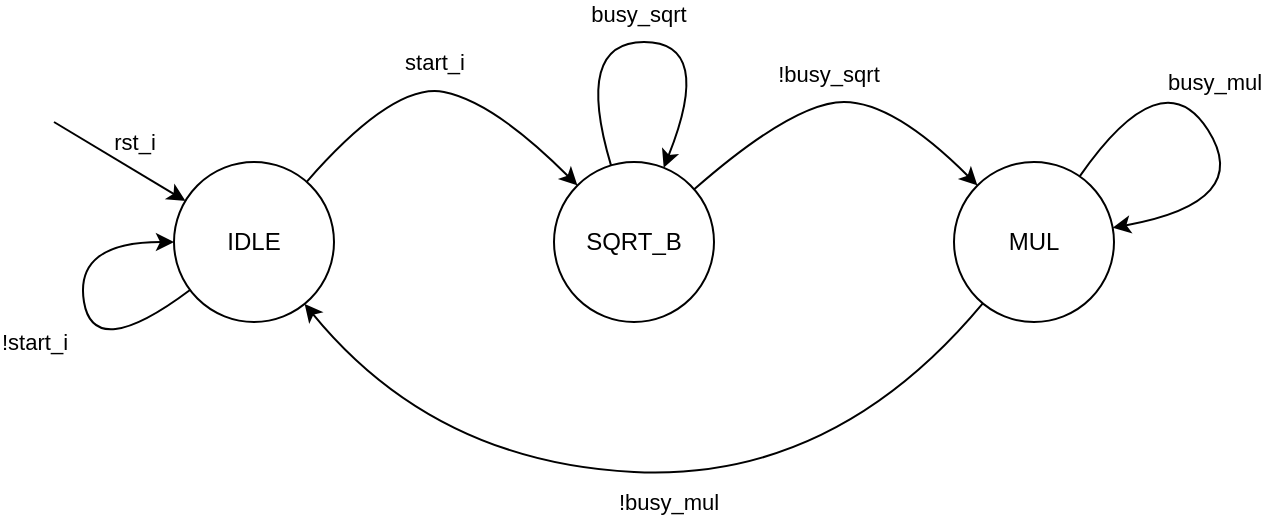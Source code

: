 <mxfile version="22.0.2" type="device">
  <diagram name="Page-1" id="0bqO1OQPRsobWI5S4mI4">
    <mxGraphModel dx="1426" dy="852" grid="1" gridSize="10" guides="1" tooltips="1" connect="1" arrows="1" fold="1" page="1" pageScale="1" pageWidth="850" pageHeight="1100" math="0" shadow="0">
      <root>
        <mxCell id="0" />
        <mxCell id="1" parent="0" />
        <mxCell id="Ti5tGABKUoGPPkpoOAp7-1" value="IDLE" style="ellipse;whiteSpace=wrap;html=1;aspect=fixed;fillColor=none;" vertex="1" parent="1">
          <mxGeometry x="180" y="330" width="80" height="80" as="geometry" />
        </mxCell>
        <mxCell id="Ti5tGABKUoGPPkpoOAp7-2" value="rst_i" style="endArrow=classic;html=1;rounded=0;labelBackgroundColor=none;" edge="1" parent="1" target="Ti5tGABKUoGPPkpoOAp7-1">
          <mxGeometry x="0.03" y="12" width="50" height="50" relative="1" as="geometry">
            <mxPoint x="120" y="310" as="sourcePoint" />
            <mxPoint x="140" y="230" as="targetPoint" />
            <mxPoint as="offset" />
          </mxGeometry>
        </mxCell>
        <mxCell id="Ti5tGABKUoGPPkpoOAp7-3" value="MUL" style="ellipse;whiteSpace=wrap;html=1;aspect=fixed;fillColor=none;" vertex="1" parent="1">
          <mxGeometry x="570" y="330" width="80" height="80" as="geometry" />
        </mxCell>
        <mxCell id="Ti5tGABKUoGPPkpoOAp7-4" value="SQRT_B" style="ellipse;whiteSpace=wrap;html=1;aspect=fixed;fillColor=none;" vertex="1" parent="1">
          <mxGeometry x="370" y="330" width="80" height="80" as="geometry" />
        </mxCell>
        <mxCell id="Ti5tGABKUoGPPkpoOAp7-5" value="start_i" style="curved=1;endArrow=classic;html=1;rounded=0;labelBackgroundColor=none;" edge="1" parent="1" source="Ti5tGABKUoGPPkpoOAp7-1" target="Ti5tGABKUoGPPkpoOAp7-4">
          <mxGeometry x="-0.048" y="14" width="50" height="50" relative="1" as="geometry">
            <mxPoint x="290" y="310" as="sourcePoint" />
            <mxPoint x="340" y="260" as="targetPoint" />
            <Array as="points">
              <mxPoint x="290" y="290" />
              <mxPoint x="340" y="300" />
            </Array>
            <mxPoint as="offset" />
          </mxGeometry>
        </mxCell>
        <mxCell id="Ti5tGABKUoGPPkpoOAp7-7" value="!busy_sqrt" style="curved=1;endArrow=classic;html=1;rounded=0;labelBackgroundColor=none;" edge="1" parent="1" source="Ti5tGABKUoGPPkpoOAp7-4" target="Ti5tGABKUoGPPkpoOAp7-3">
          <mxGeometry x="-0.048" y="14" width="50" height="50" relative="1" as="geometry">
            <mxPoint x="425" y="328" as="sourcePoint" />
            <mxPoint x="561" y="330" as="targetPoint" />
            <Array as="points">
              <mxPoint x="490" y="300" />
              <mxPoint x="540" y="300" />
            </Array>
            <mxPoint as="offset" />
          </mxGeometry>
        </mxCell>
        <mxCell id="Ti5tGABKUoGPPkpoOAp7-8" value="!busy_mul" style="curved=1;endArrow=classic;html=1;rounded=0;labelBackgroundColor=none;" edge="1" parent="1" source="Ti5tGABKUoGPPkpoOAp7-3" target="Ti5tGABKUoGPPkpoOAp7-1">
          <mxGeometry x="-0.048" y="14" width="50" height="50" relative="1" as="geometry">
            <mxPoint x="390" y="490" as="sourcePoint" />
            <mxPoint x="526" y="492" as="targetPoint" />
            <Array as="points">
              <mxPoint x="510" y="490" />
              <mxPoint x="310" y="480" />
            </Array>
            <mxPoint as="offset" />
          </mxGeometry>
        </mxCell>
        <mxCell id="Ti5tGABKUoGPPkpoOAp7-9" value="busy_sqrt" style="curved=1;endArrow=classic;html=1;rounded=0;labelBackgroundColor=none;" edge="1" parent="1" source="Ti5tGABKUoGPPkpoOAp7-4" target="Ti5tGABKUoGPPkpoOAp7-4">
          <mxGeometry x="-0.048" y="14" width="50" height="50" relative="1" as="geometry">
            <mxPoint x="370" y="270" as="sourcePoint" />
            <mxPoint x="506" y="272" as="targetPoint" />
            <Array as="points">
              <mxPoint x="380" y="270" />
              <mxPoint x="450" y="270" />
            </Array>
            <mxPoint as="offset" />
          </mxGeometry>
        </mxCell>
        <mxCell id="Ti5tGABKUoGPPkpoOAp7-10" value="busy_mul" style="curved=1;endArrow=classic;html=1;rounded=0;labelBackgroundColor=none;" edge="1" parent="1" source="Ti5tGABKUoGPPkpoOAp7-3" target="Ti5tGABKUoGPPkpoOAp7-3">
          <mxGeometry x="-0.161" y="15" width="50" height="50" relative="1" as="geometry">
            <mxPoint x="630" y="328" as="sourcePoint" />
            <mxPoint x="766" y="330" as="targetPoint" />
            <Array as="points">
              <mxPoint x="674" y="278" />
              <mxPoint x="720" y="350" />
            </Array>
            <mxPoint as="offset" />
          </mxGeometry>
        </mxCell>
        <mxCell id="Ti5tGABKUoGPPkpoOAp7-11" value="!start_i" style="curved=1;endArrow=classic;html=1;rounded=0;labelBackgroundColor=none;" edge="1" parent="1" source="Ti5tGABKUoGPPkpoOAp7-1" target="Ti5tGABKUoGPPkpoOAp7-1">
          <mxGeometry x="-0.124" y="28" width="50" height="50" relative="1" as="geometry">
            <mxPoint x="60" y="470" as="sourcePoint" />
            <mxPoint x="196" y="472" as="targetPoint" />
            <Array as="points">
              <mxPoint x="140" y="430" />
              <mxPoint x="130" y="370" />
            </Array>
            <mxPoint as="offset" />
          </mxGeometry>
        </mxCell>
      </root>
    </mxGraphModel>
  </diagram>
</mxfile>
